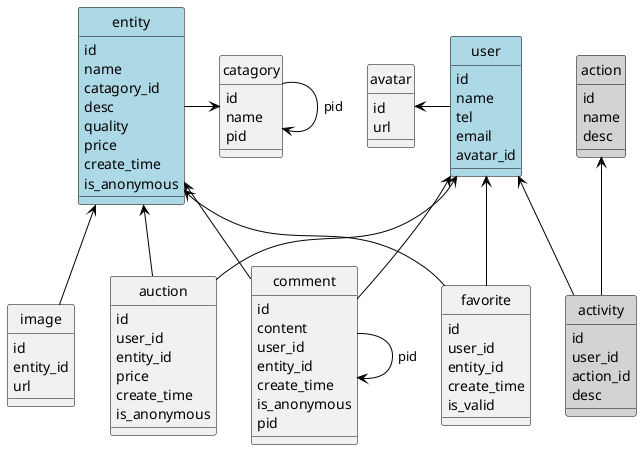 @startuml

'skinparam monochrome true
'skinparam classBackgroundColor White
skinparam classArrowColor Black
skinparam classBorderColor Black
skinparam stereotypeCBackgroundColor Gray
'hide members
hide circle

class user #LightBlue {
    id
    name
    tel
    email
    avatar_id
}

class avatar {
    id
    url
}

class catagory {
    id
    name
    pid
}

class entity #LightBlue {
    id
    name
    catagory_id
    desc
    quality
    price
    create_time
    is_anonymous
}

class favorite {
    id
    user_id
    entity_id
    create_time
    is_valid
}

class comment {
    id
    content
    user_id
    entity_id
    create_time
    is_anonymous
    pid
}

class auction {
    id
    user_id
    entity_id
    price
    create_time
    is_anonymous
}

class image {
    id
    entity_id
    url
}

class action #LightGray {
    id
    name
    desc
}

class activity #LightGray {
    id
    user_id
    action_id
    desc
}

user -l-> avatar
entity -r-> catagory
catagory --> catagory : pid

image -u-> entity
favorite -u-> user
favorite -u-> entity

comment -u-> user
comment -u-> entity
comment --> comment : pid

auction -u-> user
auction -u-> entity

activity -u-> action
activity -u-> user

@enduml